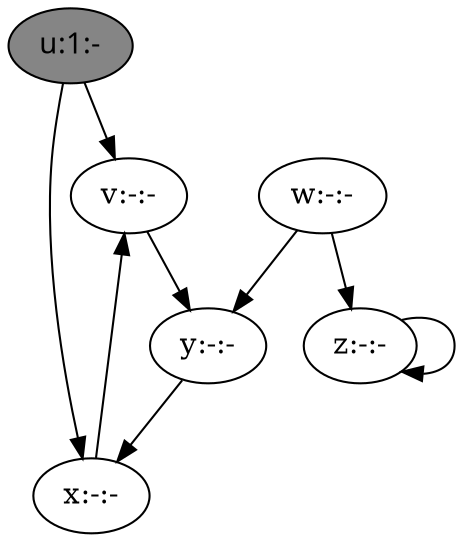Digraph {
u [ label="u:1:-" style=filled fontname="time-bold" fillcolor=gray52 ];
v [ label="v:-:-" ];
w [ label="w:-:-" ];
x [ label="x:-:-" ];
y [ label="y:-:-" ];
z [ label="z:-:-" ];
u->x[label="", penwidth=1];
u->v[label="", penwidth=1];
v->y[label="", penwidth=1];
w->y[label="", penwidth=1];
w->z[label="", penwidth=1];
x->v[label="", penwidth=1];
y->x[label="", penwidth=1];
z->z[label="", penwidth=1];
}